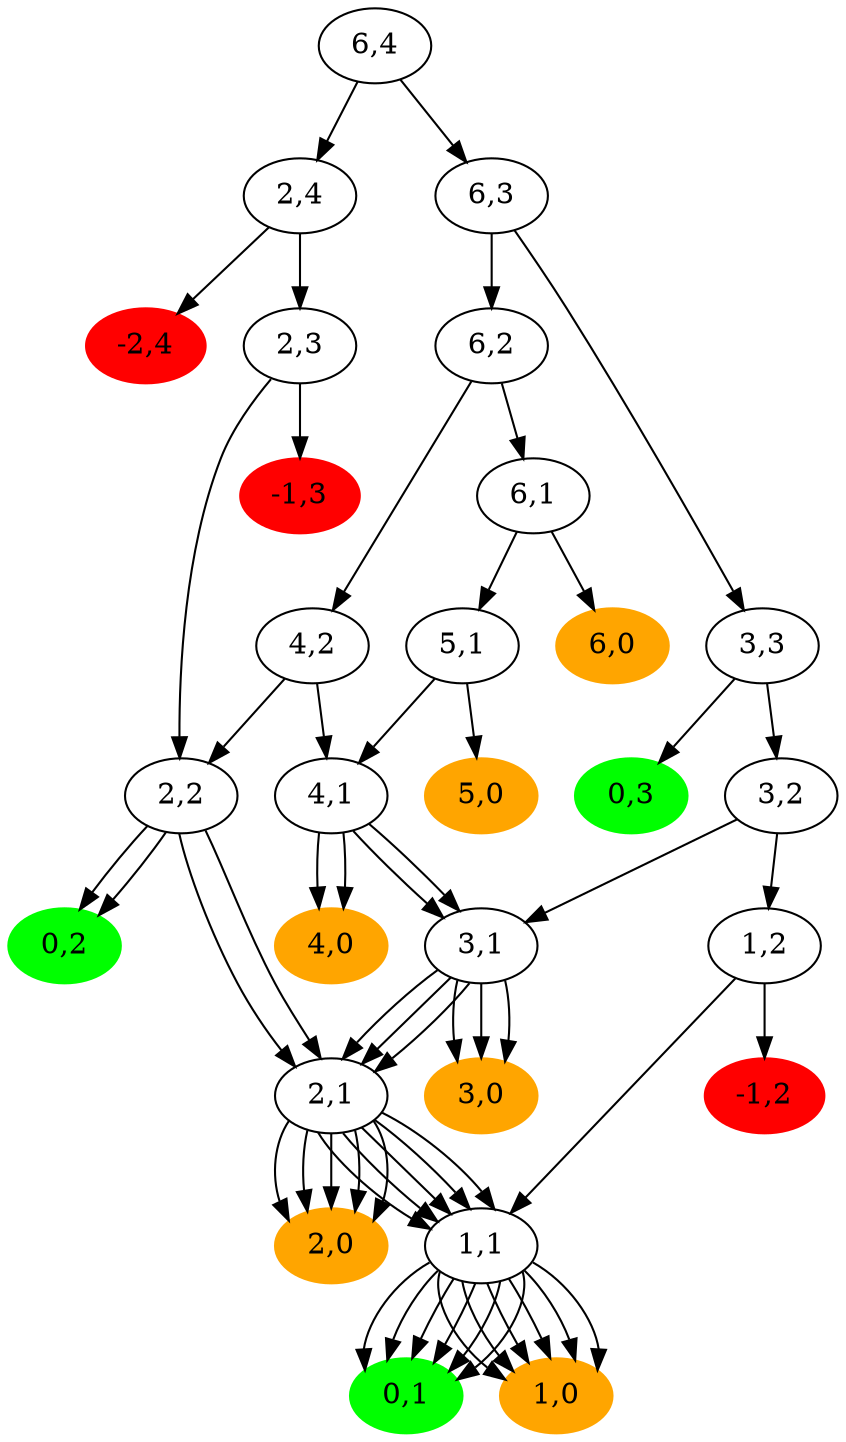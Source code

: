 digraph G {
"6,4" -> "2,4"
"6,4" -> "6,3"
"2,4" -> "-2,4"
"2,4" -> "2,3"
"-2,4" [ style = filled, color=red ];
"2,3" -> "-1,3"
"2,3" -> "2,2"
"-1,3" [ style = filled, color=red ];
"2,2" -> "0,2"
"2,2" -> "2,1"
"0,2" [ style = filled, color=green ];
"2,1" -> "1,1"
"2,1" -> "2,0"
"1,1" -> "0,1"
"1,1" -> "1,0"
"0,1" [ style = filled, color=green ];
"1,0" [ style = filled, color=orange ];
"2,0" [ style = filled, color=orange ];
"6,3" -> "3,3"
"6,3" -> "6,2"
"3,3" -> "0,3"
"3,3" -> "3,2"
"0,3" [ style = filled, color=green ];
"3,2" -> "1,2"
"3,2" -> "3,1"
"1,2" -> "-1,2"
"1,2" -> "1,1"
"-1,2" [ style = filled, color=red ];
"1,1" -> "0,1"
"1,1" -> "1,0"
"0,1" [ style = filled, color=green ];
"1,0" [ style = filled, color=orange ];
"3,1" -> "2,1"
"3,1" -> "3,0"
"2,1" -> "1,1"
"2,1" -> "2,0"
"1,1" -> "0,1"
"1,1" -> "1,0"
"0,1" [ style = filled, color=green ];
"1,0" [ style = filled, color=orange ];
"2,0" [ style = filled, color=orange ];
"3,0" [ style = filled, color=orange ];
"6,2" -> "4,2"
"6,2" -> "6,1"
"4,2" -> "2,2"
"4,2" -> "4,1"
"2,2" -> "0,2"
"2,2" -> "2,1"
"0,2" [ style = filled, color=green ];
"2,1" -> "1,1"
"2,1" -> "2,0"
"1,1" -> "0,1"
"1,1" -> "1,0"
"0,1" [ style = filled, color=green ];
"1,0" [ style = filled, color=orange ];
"2,0" [ style = filled, color=orange ];
"4,1" -> "3,1"
"4,1" -> "4,0"
"3,1" -> "2,1"
"3,1" -> "3,0"
"2,1" -> "1,1"
"2,1" -> "2,0"
"1,1" -> "0,1"
"1,1" -> "1,0"
"0,1" [ style = filled, color=green ];
"1,0" [ style = filled, color=orange ];
"2,0" [ style = filled, color=orange ];
"3,0" [ style = filled, color=orange ];
"4,0" [ style = filled, color=orange ];
"6,1" -> "5,1"
"6,1" -> "6,0"
"5,1" -> "4,1"
"5,1" -> "5,0"
"4,1" -> "3,1"
"4,1" -> "4,0"
"3,1" -> "2,1"
"3,1" -> "3,0"
"2,1" -> "1,1"
"2,1" -> "2,0"
"1,1" -> "0,1"
"1,1" -> "1,0"
"0,1" [ style = filled, color=green ];
"1,0" [ style = filled, color=orange ];
"2,0" [ style = filled, color=orange ];
"3,0" [ style = filled, color=orange ];
"4,0" [ style = filled, color=orange ];
"5,0" [ style = filled, color=orange ];
"6,0" [ style = filled, color=orange ];
}
